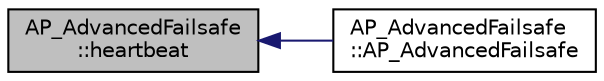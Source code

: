 digraph "AP_AdvancedFailsafe::heartbeat"
{
 // INTERACTIVE_SVG=YES
  edge [fontname="Helvetica",fontsize="10",labelfontname="Helvetica",labelfontsize="10"];
  node [fontname="Helvetica",fontsize="10",shape=record];
  rankdir="LR";
  Node1 [label="AP_AdvancedFailsafe\l::heartbeat",height=0.2,width=0.4,color="black", fillcolor="grey75", style="filled", fontcolor="black"];
  Node1 -> Node2 [dir="back",color="midnightblue",fontsize="10",style="solid",fontname="Helvetica"];
  Node2 [label="AP_AdvancedFailsafe\l::AP_AdvancedFailsafe",height=0.2,width=0.4,color="black", fillcolor="white", style="filled",URL="$classAP__AdvancedFailsafe.html#a39be1f9cf2fd71b852e60314e24a5014"];
}
